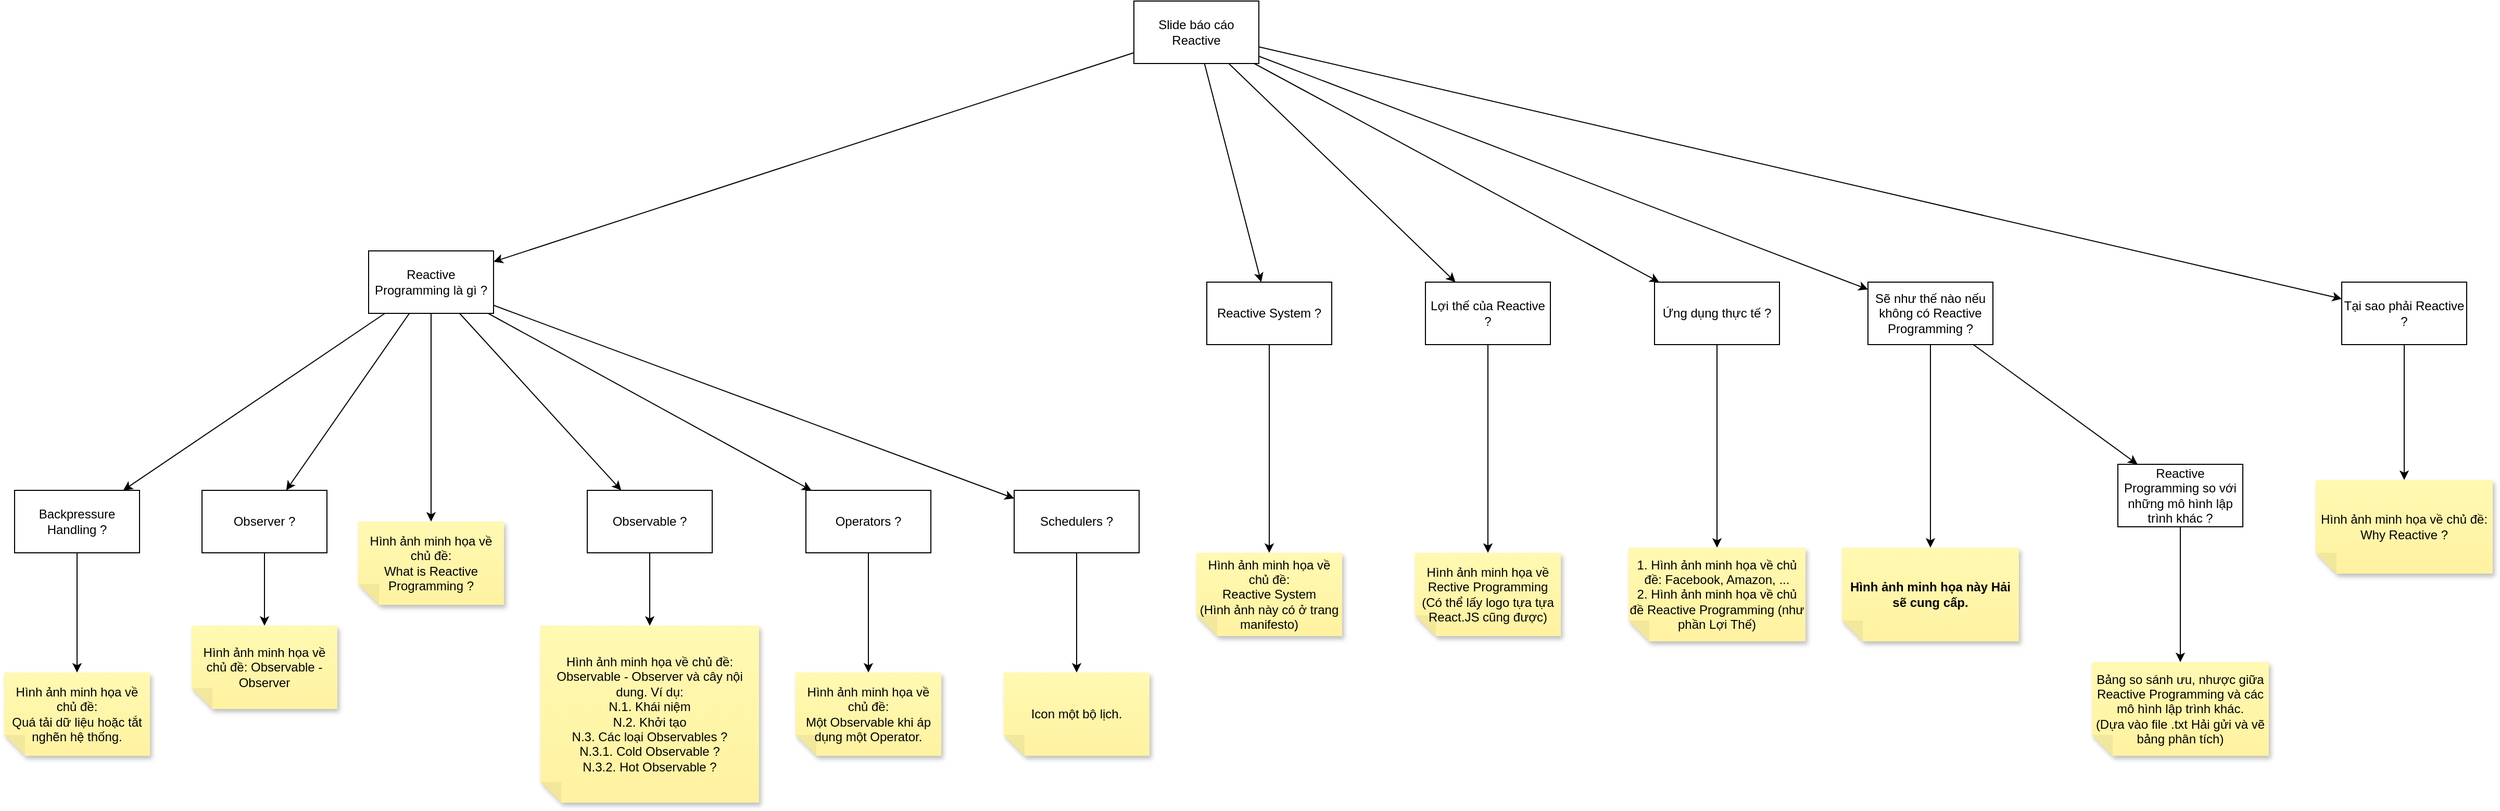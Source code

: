 <mxfile version="24.0.4" type="device" pages="2">
  <diagram id="4GwoP6jHERcEGrlMx34i" name="Slide-Architecture">
    <mxGraphModel dx="1886" dy="614" grid="1" gridSize="10" guides="1" tooltips="1" connect="1" arrows="1" fold="1" page="1" pageScale="1" pageWidth="850" pageHeight="1100" math="0" shadow="0">
      <root>
        <mxCell id="0" />
        <mxCell id="1" parent="0" />
        <mxCell id="OKWn2RnnMmRBz43cwLYN-1" value="Slide báo cáo Reactive" style="rounded=0;whiteSpace=wrap;html=1;" parent="1" vertex="1">
          <mxGeometry x="365" y="160" width="120" height="60" as="geometry" />
        </mxCell>
        <mxCell id="OKWn2RnnMmRBz43cwLYN-2" value="Reactive Programming là gì ?" style="rounded=0;whiteSpace=wrap;html=1;" parent="1" vertex="1">
          <mxGeometry x="-370" y="400" width="120" height="60" as="geometry" />
        </mxCell>
        <mxCell id="OKWn2RnnMmRBz43cwLYN-3" value="Hình ảnh minh họa về chủ đề:&lt;div&gt;What is Reactive Programming ?&lt;/div&gt;" style="shape=note;whiteSpace=wrap;html=1;backgroundOutline=1;fontColor=#000000;darkOpacity=0.05;fillColor=#FFF9B2;strokeColor=none;fillStyle=solid;direction=west;gradientDirection=north;gradientColor=#FFF2A1;shadow=1;size=20;pointerEvents=1;" parent="1" vertex="1">
          <mxGeometry x="-380" y="660" width="140" height="80" as="geometry" />
        </mxCell>
        <mxCell id="OKWn2RnnMmRBz43cwLYN-4" value="" style="endArrow=classic;html=1;rounded=0;" parent="1" source="OKWn2RnnMmRBz43cwLYN-2" target="OKWn2RnnMmRBz43cwLYN-3" edge="1">
          <mxGeometry width="50" height="50" relative="1" as="geometry">
            <mxPoint x="-210" y="640" as="sourcePoint" />
            <mxPoint x="-160" y="590" as="targetPoint" />
          </mxGeometry>
        </mxCell>
        <mxCell id="OKWn2RnnMmRBz43cwLYN-5" value="Reactive System ?" style="rounded=0;whiteSpace=wrap;html=1;" parent="1" vertex="1">
          <mxGeometry x="435" y="430" width="120" height="60" as="geometry" />
        </mxCell>
        <mxCell id="Q0XO2YQ2Z2rA4kN2160t-1" value="Hình ảnh minh họa về chủ đề:&lt;div&gt;Reactive System&lt;/div&gt;&lt;div&gt;(Hình ảnh này có ở trang manifesto)&lt;/div&gt;" style="shape=note;whiteSpace=wrap;html=1;backgroundOutline=1;fontColor=#000000;darkOpacity=0.05;fillColor=#FFF9B2;strokeColor=none;fillStyle=solid;direction=west;gradientDirection=north;gradientColor=#FFF2A1;shadow=1;size=20;pointerEvents=1;" parent="1" vertex="1">
          <mxGeometry x="425" y="690" width="140" height="80" as="geometry" />
        </mxCell>
        <mxCell id="Q0XO2YQ2Z2rA4kN2160t-2" value="" style="endArrow=classic;html=1;rounded=0;" parent="1" source="OKWn2RnnMmRBz43cwLYN-5" target="Q0XO2YQ2Z2rA4kN2160t-1" edge="1">
          <mxGeometry width="50" height="50" relative="1" as="geometry">
            <mxPoint x="335" y="670" as="sourcePoint" />
            <mxPoint x="385" y="620" as="targetPoint" />
          </mxGeometry>
        </mxCell>
        <mxCell id="Q0XO2YQ2Z2rA4kN2160t-4" value="" style="endArrow=classic;html=1;rounded=0;" parent="1" source="OKWn2RnnMmRBz43cwLYN-1" target="OKWn2RnnMmRBz43cwLYN-2" edge="1">
          <mxGeometry width="50" height="50" relative="1" as="geometry">
            <mxPoint x="480" y="420" as="sourcePoint" />
            <mxPoint x="530" y="370" as="targetPoint" />
          </mxGeometry>
        </mxCell>
        <mxCell id="Q0XO2YQ2Z2rA4kN2160t-5" value="" style="endArrow=classic;html=1;rounded=0;" parent="1" source="OKWn2RnnMmRBz43cwLYN-1" target="OKWn2RnnMmRBz43cwLYN-5" edge="1">
          <mxGeometry width="50" height="50" relative="1" as="geometry">
            <mxPoint x="480" y="420" as="sourcePoint" />
            <mxPoint x="530" y="370" as="targetPoint" />
          </mxGeometry>
        </mxCell>
        <mxCell id="Q0XO2YQ2Z2rA4kN2160t-6" value="Observable ?" style="rounded=0;whiteSpace=wrap;html=1;" parent="1" vertex="1">
          <mxGeometry x="-160" y="630" width="120" height="60" as="geometry" />
        </mxCell>
        <mxCell id="Q0XO2YQ2Z2rA4kN2160t-7" value="" style="endArrow=classic;html=1;rounded=0;" parent="1" source="OKWn2RnnMmRBz43cwLYN-2" target="Q0XO2YQ2Z2rA4kN2160t-6" edge="1">
          <mxGeometry width="50" height="50" relative="1" as="geometry">
            <mxPoint x="-210" y="640" as="sourcePoint" />
            <mxPoint x="-160" y="590" as="targetPoint" />
          </mxGeometry>
        </mxCell>
        <mxCell id="Q0XO2YQ2Z2rA4kN2160t-8" value="Hình ảnh minh họa về chủ đề: Observable - Observer và cây nội dung. Ví dụ:&lt;div&gt;N.1. Khái niệm&lt;/div&gt;&lt;div&gt;N.2. Khởi tạo&lt;/div&gt;&lt;div&gt;N.3. Các loại Observables ?&lt;/div&gt;&lt;div&gt;N.3.1. Cold Observable ?&lt;/div&gt;&lt;div&gt;N.3.2. Hot Observable ?&lt;/div&gt;" style="shape=note;whiteSpace=wrap;html=1;backgroundOutline=1;fontColor=#000000;darkOpacity=0.05;fillColor=#FFF9B2;strokeColor=none;fillStyle=solid;direction=west;gradientDirection=north;gradientColor=#FFF2A1;shadow=1;size=20;pointerEvents=1;" parent="1" vertex="1">
          <mxGeometry x="-205" y="760" width="210" height="170" as="geometry" />
        </mxCell>
        <mxCell id="Q0XO2YQ2Z2rA4kN2160t-9" value="" style="endArrow=classic;html=1;rounded=0;" parent="1" source="Q0XO2YQ2Z2rA4kN2160t-16" target="Q0XO2YQ2Z2rA4kN2160t-18" edge="1">
          <mxGeometry width="50" height="50" relative="1" as="geometry">
            <mxPoint x="-310" y="770" as="sourcePoint" />
            <mxPoint x="-260" y="720" as="targetPoint" />
          </mxGeometry>
        </mxCell>
        <mxCell id="Q0XO2YQ2Z2rA4kN2160t-10" value="Observer ?" style="rounded=0;whiteSpace=wrap;html=1;" parent="1" vertex="1">
          <mxGeometry x="-530" y="630" width="120" height="60" as="geometry" />
        </mxCell>
        <mxCell id="Q0XO2YQ2Z2rA4kN2160t-11" value="Hình ảnh minh họa về chủ đề: Observable - Observer" style="shape=note;whiteSpace=wrap;html=1;backgroundOutline=1;fontColor=#000000;darkOpacity=0.05;fillColor=#FFF9B2;strokeColor=none;fillStyle=solid;direction=west;gradientDirection=north;gradientColor=#FFF2A1;shadow=1;size=20;pointerEvents=1;" parent="1" vertex="1">
          <mxGeometry x="-540" y="760" width="140" height="80" as="geometry" />
        </mxCell>
        <mxCell id="Q0XO2YQ2Z2rA4kN2160t-12" value="" style="endArrow=classic;html=1;rounded=0;" parent="1" source="Q0XO2YQ2Z2rA4kN2160t-10" target="Q0XO2YQ2Z2rA4kN2160t-11" edge="1">
          <mxGeometry width="50" height="50" relative="1" as="geometry">
            <mxPoint x="-590" y="770" as="sourcePoint" />
            <mxPoint x="-540" y="720" as="targetPoint" />
          </mxGeometry>
        </mxCell>
        <mxCell id="Q0XO2YQ2Z2rA4kN2160t-13" value="" style="endArrow=classic;html=1;rounded=0;" parent="1" source="OKWn2RnnMmRBz43cwLYN-2" target="Q0XO2YQ2Z2rA4kN2160t-10" edge="1">
          <mxGeometry width="50" height="50" relative="1" as="geometry">
            <mxPoint x="-210" y="640" as="sourcePoint" />
            <mxPoint x="-160" y="590" as="targetPoint" />
          </mxGeometry>
        </mxCell>
        <mxCell id="Q0XO2YQ2Z2rA4kN2160t-16" value="Operators ?" style="rounded=0;whiteSpace=wrap;html=1;" parent="1" vertex="1">
          <mxGeometry x="50" y="630" width="120" height="60" as="geometry" />
        </mxCell>
        <mxCell id="Q0XO2YQ2Z2rA4kN2160t-17" value="" style="endArrow=classic;html=1;rounded=0;" parent="1" source="OKWn2RnnMmRBz43cwLYN-2" target="Q0XO2YQ2Z2rA4kN2160t-16" edge="1">
          <mxGeometry width="50" height="50" relative="1" as="geometry">
            <mxPoint x="-210" y="640" as="sourcePoint" />
            <mxPoint x="-160" y="590" as="targetPoint" />
          </mxGeometry>
        </mxCell>
        <mxCell id="Q0XO2YQ2Z2rA4kN2160t-18" value="Hình ảnh minh họa về chủ đề:&lt;div&gt;Một Observable khi áp dụng một Operator.&lt;/div&gt;" style="shape=note;whiteSpace=wrap;html=1;backgroundOutline=1;fontColor=#000000;darkOpacity=0.05;fillColor=#FFF9B2;strokeColor=none;fillStyle=solid;direction=west;gradientDirection=north;gradientColor=#FFF2A1;shadow=1;size=20;pointerEvents=1;" parent="1" vertex="1">
          <mxGeometry x="40" y="805" width="140" height="80" as="geometry" />
        </mxCell>
        <mxCell id="Q0XO2YQ2Z2rA4kN2160t-19" value="" style="endArrow=classic;html=1;rounded=0;" parent="1" source="Q0XO2YQ2Z2rA4kN2160t-6" target="Q0XO2YQ2Z2rA4kN2160t-8" edge="1">
          <mxGeometry width="50" height="50" relative="1" as="geometry">
            <mxPoint x="-220" y="770" as="sourcePoint" />
            <mxPoint x="-170" y="720" as="targetPoint" />
          </mxGeometry>
        </mxCell>
        <mxCell id="Q0XO2YQ2Z2rA4kN2160t-20" value="" style="endArrow=classic;html=1;rounded=0;" parent="1" source="Q0XO2YQ2Z2rA4kN2160t-21" target="Q0XO2YQ2Z2rA4kN2160t-22" edge="1">
          <mxGeometry width="50" height="50" relative="1" as="geometry">
            <mxPoint x="-1070" y="770" as="sourcePoint" />
            <mxPoint x="-1020" y="720" as="targetPoint" />
          </mxGeometry>
        </mxCell>
        <mxCell id="Q0XO2YQ2Z2rA4kN2160t-21" value="Backpressure Handling ?" style="rounded=0;whiteSpace=wrap;html=1;" parent="1" vertex="1">
          <mxGeometry x="-710" y="630" width="120" height="60" as="geometry" />
        </mxCell>
        <mxCell id="Q0XO2YQ2Z2rA4kN2160t-22" value="Hình ảnh minh họa về chủ đề:&lt;div&gt;Quá tải dữ liệu hoặc tắt nghẽn hệ thống.&lt;/div&gt;" style="shape=note;whiteSpace=wrap;html=1;backgroundOutline=1;fontColor=#000000;darkOpacity=0.05;fillColor=#FFF9B2;strokeColor=none;fillStyle=solid;direction=west;gradientDirection=north;gradientColor=#FFF2A1;shadow=1;size=20;pointerEvents=1;" parent="1" vertex="1">
          <mxGeometry x="-720" y="805" width="140" height="80" as="geometry" />
        </mxCell>
        <mxCell id="Q0XO2YQ2Z2rA4kN2160t-23" value="" style="endArrow=classic;html=1;rounded=0;" parent="1" source="OKWn2RnnMmRBz43cwLYN-2" target="Q0XO2YQ2Z2rA4kN2160t-21" edge="1">
          <mxGeometry width="50" height="50" relative="1" as="geometry">
            <mxPoint x="-210" y="640" as="sourcePoint" />
            <mxPoint x="-160" y="590" as="targetPoint" />
          </mxGeometry>
        </mxCell>
        <mxCell id="Q0XO2YQ2Z2rA4kN2160t-24" value="" style="endArrow=classic;html=1;rounded=0;" parent="1" source="Q0XO2YQ2Z2rA4kN2160t-25" target="Q0XO2YQ2Z2rA4kN2160t-26" edge="1">
          <mxGeometry width="50" height="50" relative="1" as="geometry">
            <mxPoint x="-110" y="770" as="sourcePoint" />
            <mxPoint x="-60" y="720" as="targetPoint" />
          </mxGeometry>
        </mxCell>
        <mxCell id="Q0XO2YQ2Z2rA4kN2160t-25" value="Schedulers ?" style="rounded=0;whiteSpace=wrap;html=1;" parent="1" vertex="1">
          <mxGeometry x="250" y="630" width="120" height="60" as="geometry" />
        </mxCell>
        <mxCell id="Q0XO2YQ2Z2rA4kN2160t-26" value="Icon một bộ lịch." style="shape=note;whiteSpace=wrap;html=1;backgroundOutline=1;fontColor=#000000;darkOpacity=0.05;fillColor=#FFF9B2;strokeColor=none;fillStyle=solid;direction=west;gradientDirection=north;gradientColor=#FFF2A1;shadow=1;size=20;pointerEvents=1;" parent="1" vertex="1">
          <mxGeometry x="240" y="805" width="140" height="80" as="geometry" />
        </mxCell>
        <mxCell id="Q0XO2YQ2Z2rA4kN2160t-27" value="" style="endArrow=classic;html=1;rounded=0;" parent="1" source="OKWn2RnnMmRBz43cwLYN-2" target="Q0XO2YQ2Z2rA4kN2160t-25" edge="1">
          <mxGeometry width="50" height="50" relative="1" as="geometry">
            <mxPoint x="-210" y="640" as="sourcePoint" />
            <mxPoint x="-160" y="590" as="targetPoint" />
          </mxGeometry>
        </mxCell>
        <mxCell id="Q0XO2YQ2Z2rA4kN2160t-28" value="Lợi thế của Reactive ?" style="rounded=0;whiteSpace=wrap;html=1;" parent="1" vertex="1">
          <mxGeometry x="645" y="430" width="120" height="60" as="geometry" />
        </mxCell>
        <mxCell id="Q0XO2YQ2Z2rA4kN2160t-29" value="Hình ảnh minh họa về Rective Programming (Có thể lấy logo tựa tựa React.JS cũng được)" style="shape=note;whiteSpace=wrap;html=1;backgroundOutline=1;fontColor=#000000;darkOpacity=0.05;fillColor=#FFF9B2;strokeColor=none;fillStyle=solid;direction=west;gradientDirection=north;gradientColor=#FFF2A1;shadow=1;size=20;pointerEvents=1;" parent="1" vertex="1">
          <mxGeometry x="635" y="690" width="140" height="80" as="geometry" />
        </mxCell>
        <mxCell id="Q0XO2YQ2Z2rA4kN2160t-30" value="" style="endArrow=classic;html=1;rounded=0;" parent="1" source="Q0XO2YQ2Z2rA4kN2160t-28" target="Q0XO2YQ2Z2rA4kN2160t-29" edge="1">
          <mxGeometry width="50" height="50" relative="1" as="geometry">
            <mxPoint x="545" y="670" as="sourcePoint" />
            <mxPoint x="595" y="620" as="targetPoint" />
          </mxGeometry>
        </mxCell>
        <mxCell id="Q0XO2YQ2Z2rA4kN2160t-31" value="" style="endArrow=classic;html=1;rounded=0;" parent="1" source="OKWn2RnnMmRBz43cwLYN-1" target="Q0XO2YQ2Z2rA4kN2160t-28" edge="1">
          <mxGeometry width="50" height="50" relative="1" as="geometry">
            <mxPoint x="480" y="420" as="sourcePoint" />
            <mxPoint x="530" y="370" as="targetPoint" />
          </mxGeometry>
        </mxCell>
        <mxCell id="Q0XO2YQ2Z2rA4kN2160t-32" value="Ứng dụng thực tế ?" style="rounded=0;whiteSpace=wrap;html=1;" parent="1" vertex="1">
          <mxGeometry x="865" y="430" width="120" height="60" as="geometry" />
        </mxCell>
        <mxCell id="Q0XO2YQ2Z2rA4kN2160t-33" value="1. Hình ảnh minh họa về chủ đề: Facebook, Amazon, ...&lt;div&gt;2. Hình ảnh minh họa về chủ đề Reactive Programming (như phần Lợi Thế)&lt;/div&gt;" style="shape=note;whiteSpace=wrap;html=1;backgroundOutline=1;fontColor=#000000;darkOpacity=0.05;fillColor=#FFF9B2;strokeColor=none;fillStyle=solid;direction=west;gradientDirection=north;gradientColor=#FFF2A1;shadow=1;size=20;pointerEvents=1;" parent="1" vertex="1">
          <mxGeometry x="840" y="685" width="170" height="90" as="geometry" />
        </mxCell>
        <mxCell id="Q0XO2YQ2Z2rA4kN2160t-34" value="" style="endArrow=classic;html=1;rounded=0;" parent="1" source="Q0XO2YQ2Z2rA4kN2160t-32" target="Q0XO2YQ2Z2rA4kN2160t-33" edge="1">
          <mxGeometry width="50" height="50" relative="1" as="geometry">
            <mxPoint x="765" y="670" as="sourcePoint" />
            <mxPoint x="815" y="620" as="targetPoint" />
          </mxGeometry>
        </mxCell>
        <mxCell id="Q0XO2YQ2Z2rA4kN2160t-35" value="" style="endArrow=classic;html=1;rounded=0;" parent="1" source="OKWn2RnnMmRBz43cwLYN-1" target="Q0XO2YQ2Z2rA4kN2160t-32" edge="1">
          <mxGeometry width="50" height="50" relative="1" as="geometry">
            <mxPoint x="480" y="420" as="sourcePoint" />
            <mxPoint x="530" y="370" as="targetPoint" />
          </mxGeometry>
        </mxCell>
        <mxCell id="Q0XO2YQ2Z2rA4kN2160t-36" value="Sẽ như thế nào nếu không có Reactive Programming ?" style="rounded=0;whiteSpace=wrap;html=1;" parent="1" vertex="1">
          <mxGeometry x="1070" y="430" width="120" height="60" as="geometry" />
        </mxCell>
        <mxCell id="Q0XO2YQ2Z2rA4kN2160t-37" value="Hình ảnh minh họa này Hải sẽ cung cấp." style="shape=note;whiteSpace=wrap;html=1;backgroundOutline=1;fontColor=#000000;darkOpacity=0.05;fillColor=#FFF9B2;strokeColor=none;fillStyle=solid;direction=west;gradientDirection=north;gradientColor=#FFF2A1;shadow=1;size=20;pointerEvents=1;fontStyle=1" parent="1" vertex="1">
          <mxGeometry x="1045" y="685" width="170" height="90" as="geometry" />
        </mxCell>
        <mxCell id="Q0XO2YQ2Z2rA4kN2160t-38" value="" style="endArrow=classic;html=1;rounded=0;" parent="1" source="Q0XO2YQ2Z2rA4kN2160t-36" target="Q0XO2YQ2Z2rA4kN2160t-37" edge="1">
          <mxGeometry width="50" height="50" relative="1" as="geometry">
            <mxPoint x="970" y="670" as="sourcePoint" />
            <mxPoint x="1020" y="620" as="targetPoint" />
          </mxGeometry>
        </mxCell>
        <mxCell id="Q0XO2YQ2Z2rA4kN2160t-39" value="" style="endArrow=classic;html=1;rounded=0;" parent="1" source="OKWn2RnnMmRBz43cwLYN-1" target="Q0XO2YQ2Z2rA4kN2160t-36" edge="1">
          <mxGeometry width="50" height="50" relative="1" as="geometry">
            <mxPoint x="480" y="420" as="sourcePoint" />
            <mxPoint x="530" y="370" as="targetPoint" />
          </mxGeometry>
        </mxCell>
        <mxCell id="Q0XO2YQ2Z2rA4kN2160t-40" value="Reactive Programming so với những mô hình lập trình khác ?" style="rounded=0;whiteSpace=wrap;html=1;" parent="1" vertex="1">
          <mxGeometry x="1310" y="605" width="120" height="60" as="geometry" />
        </mxCell>
        <mxCell id="Q0XO2YQ2Z2rA4kN2160t-42" value="" style="endArrow=classic;html=1;rounded=0;" parent="1" source="Q0XO2YQ2Z2rA4kN2160t-36" target="Q0XO2YQ2Z2rA4kN2160t-40" edge="1">
          <mxGeometry width="50" height="50" relative="1" as="geometry">
            <mxPoint x="970" y="670" as="sourcePoint" />
            <mxPoint x="1020" y="620" as="targetPoint" />
          </mxGeometry>
        </mxCell>
        <mxCell id="Q0XO2YQ2Z2rA4kN2160t-43" value="Bảng so sánh ưu, nhược giữa Reactive Programming và các mô hình lập trình khác.&lt;div&gt;(Dựa vào file .txt Hải gửi và vẽ bảng phân tích)&lt;/div&gt;" style="shape=note;whiteSpace=wrap;html=1;backgroundOutline=1;fontColor=#000000;darkOpacity=0.05;fillColor=#FFF9B2;strokeColor=none;fillStyle=solid;direction=west;gradientDirection=north;gradientColor=#FFF2A1;shadow=1;size=20;pointerEvents=1;" parent="1" vertex="1">
          <mxGeometry x="1285" y="795" width="170" height="90" as="geometry" />
        </mxCell>
        <mxCell id="Q0XO2YQ2Z2rA4kN2160t-44" value="" style="endArrow=classic;html=1;rounded=0;" parent="1" source="Q0XO2YQ2Z2rA4kN2160t-40" target="Q0XO2YQ2Z2rA4kN2160t-43" edge="1">
          <mxGeometry width="50" height="50" relative="1" as="geometry">
            <mxPoint x="970" y="755" as="sourcePoint" />
            <mxPoint x="1020" y="705" as="targetPoint" />
          </mxGeometry>
        </mxCell>
        <mxCell id="Q0XO2YQ2Z2rA4kN2160t-45" value="Tại sao phải Reactive ?" style="rounded=0;whiteSpace=wrap;html=1;" parent="1" vertex="1">
          <mxGeometry x="1525" y="430" width="120" height="60" as="geometry" />
        </mxCell>
        <mxCell id="Q0XO2YQ2Z2rA4kN2160t-46" value="Hình ảnh minh họa về chủ đề:&lt;div&gt;Why Reactive ?&lt;/div&gt;" style="shape=note;whiteSpace=wrap;html=1;backgroundOutline=1;fontColor=#000000;darkOpacity=0.05;fillColor=#FFF9B2;strokeColor=none;fillStyle=solid;direction=west;gradientDirection=north;gradientColor=#FFF2A1;shadow=1;size=20;pointerEvents=1;" parent="1" vertex="1">
          <mxGeometry x="1500" y="620" width="170" height="90" as="geometry" />
        </mxCell>
        <mxCell id="Q0XO2YQ2Z2rA4kN2160t-47" value="" style="endArrow=classic;html=1;rounded=0;" parent="1" source="Q0XO2YQ2Z2rA4kN2160t-45" target="Q0XO2YQ2Z2rA4kN2160t-46" edge="1">
          <mxGeometry width="50" height="50" relative="1" as="geometry">
            <mxPoint x="1185" y="580" as="sourcePoint" />
            <mxPoint x="1235" y="530" as="targetPoint" />
          </mxGeometry>
        </mxCell>
        <mxCell id="Q0XO2YQ2Z2rA4kN2160t-48" value="" style="endArrow=classic;html=1;rounded=0;" parent="1" source="OKWn2RnnMmRBz43cwLYN-1" target="Q0XO2YQ2Z2rA4kN2160t-45" edge="1">
          <mxGeometry width="50" height="50" relative="1" as="geometry">
            <mxPoint x="480" y="420" as="sourcePoint" />
            <mxPoint x="530" y="370" as="targetPoint" />
          </mxGeometry>
        </mxCell>
      </root>
    </mxGraphModel>
  </diagram>
  <diagram id="T_-sadjo3UN4FC18QTyl" name="Page-2">
    <mxGraphModel dx="863" dy="512" grid="1" gridSize="10" guides="1" tooltips="1" connect="1" arrows="1" fold="1" page="1" pageScale="1" pageWidth="850" pageHeight="1100" math="0" shadow="0">
      <root>
        <mxCell id="0" />
        <mxCell id="1" parent="0" />
        <mxCell id="Zyl9zwbtMMaZLNVtIXDW-1" value="Observable Creation ?" style="rounded=0;whiteSpace=wrap;html=1;" vertex="1" parent="1">
          <mxGeometry x="490" y="190" width="120" height="60" as="geometry" />
        </mxCell>
        <mxCell id="Zyl9zwbtMMaZLNVtIXDW-2" value="List of Data" style="rounded=0;whiteSpace=wrap;html=1;" vertex="1" parent="1">
          <mxGeometry x="190" y="370" width="120" height="60" as="geometry" />
        </mxCell>
        <mxCell id="Zyl9zwbtMMaZLNVtIXDW-3" value="User input" style="rounded=0;whiteSpace=wrap;html=1;" vertex="1" parent="1">
          <mxGeometry x="390" y="370" width="120" height="60" as="geometry" />
        </mxCell>
        <mxCell id="Zyl9zwbtMMaZLNVtIXDW-4" value="Timer" style="rounded=0;whiteSpace=wrap;html=1;" vertex="1" parent="1">
          <mxGeometry x="590" y="370" width="120" height="60" as="geometry" />
        </mxCell>
        <mxCell id="Zyl9zwbtMMaZLNVtIXDW-5" value="" style="endArrow=classic;html=1;rounded=0;" edge="1" parent="1" source="Zyl9zwbtMMaZLNVtIXDW-1" target="Zyl9zwbtMMaZLNVtIXDW-2">
          <mxGeometry width="50" height="50" relative="1" as="geometry">
            <mxPoint x="450" y="320" as="sourcePoint" />
            <mxPoint x="500" y="270" as="targetPoint" />
          </mxGeometry>
        </mxCell>
        <mxCell id="Zyl9zwbtMMaZLNVtIXDW-6" value="" style="endArrow=classic;html=1;rounded=0;" edge="1" parent="1" source="Zyl9zwbtMMaZLNVtIXDW-1" target="Zyl9zwbtMMaZLNVtIXDW-3">
          <mxGeometry width="50" height="50" relative="1" as="geometry">
            <mxPoint x="450" y="320" as="sourcePoint" />
            <mxPoint x="500" y="270" as="targetPoint" />
          </mxGeometry>
        </mxCell>
        <mxCell id="Zyl9zwbtMMaZLNVtIXDW-7" value="" style="endArrow=classic;html=1;rounded=0;" edge="1" parent="1" source="Zyl9zwbtMMaZLNVtIXDW-1" target="Zyl9zwbtMMaZLNVtIXDW-4">
          <mxGeometry width="50" height="50" relative="1" as="geometry">
            <mxPoint x="450" y="320" as="sourcePoint" />
            <mxPoint x="500" y="270" as="targetPoint" />
          </mxGeometry>
        </mxCell>
        <mxCell id="Zyl9zwbtMMaZLNVtIXDW-8" value="...&lt;div&gt;&lt;br&gt;&lt;/div&gt;" style="rounded=0;whiteSpace=wrap;html=1;" vertex="1" parent="1">
          <mxGeometry x="790" y="370" width="120" height="60" as="geometry" />
        </mxCell>
        <mxCell id="Zyl9zwbtMMaZLNVtIXDW-9" value="" style="endArrow=classic;html=1;rounded=0;" edge="1" parent="1" source="Zyl9zwbtMMaZLNVtIXDW-1" target="Zyl9zwbtMMaZLNVtIXDW-8">
          <mxGeometry width="50" height="50" relative="1" as="geometry">
            <mxPoint x="450" y="320" as="sourcePoint" />
            <mxPoint x="500" y="270" as="targetPoint" />
          </mxGeometry>
        </mxCell>
      </root>
    </mxGraphModel>
  </diagram>
</mxfile>
